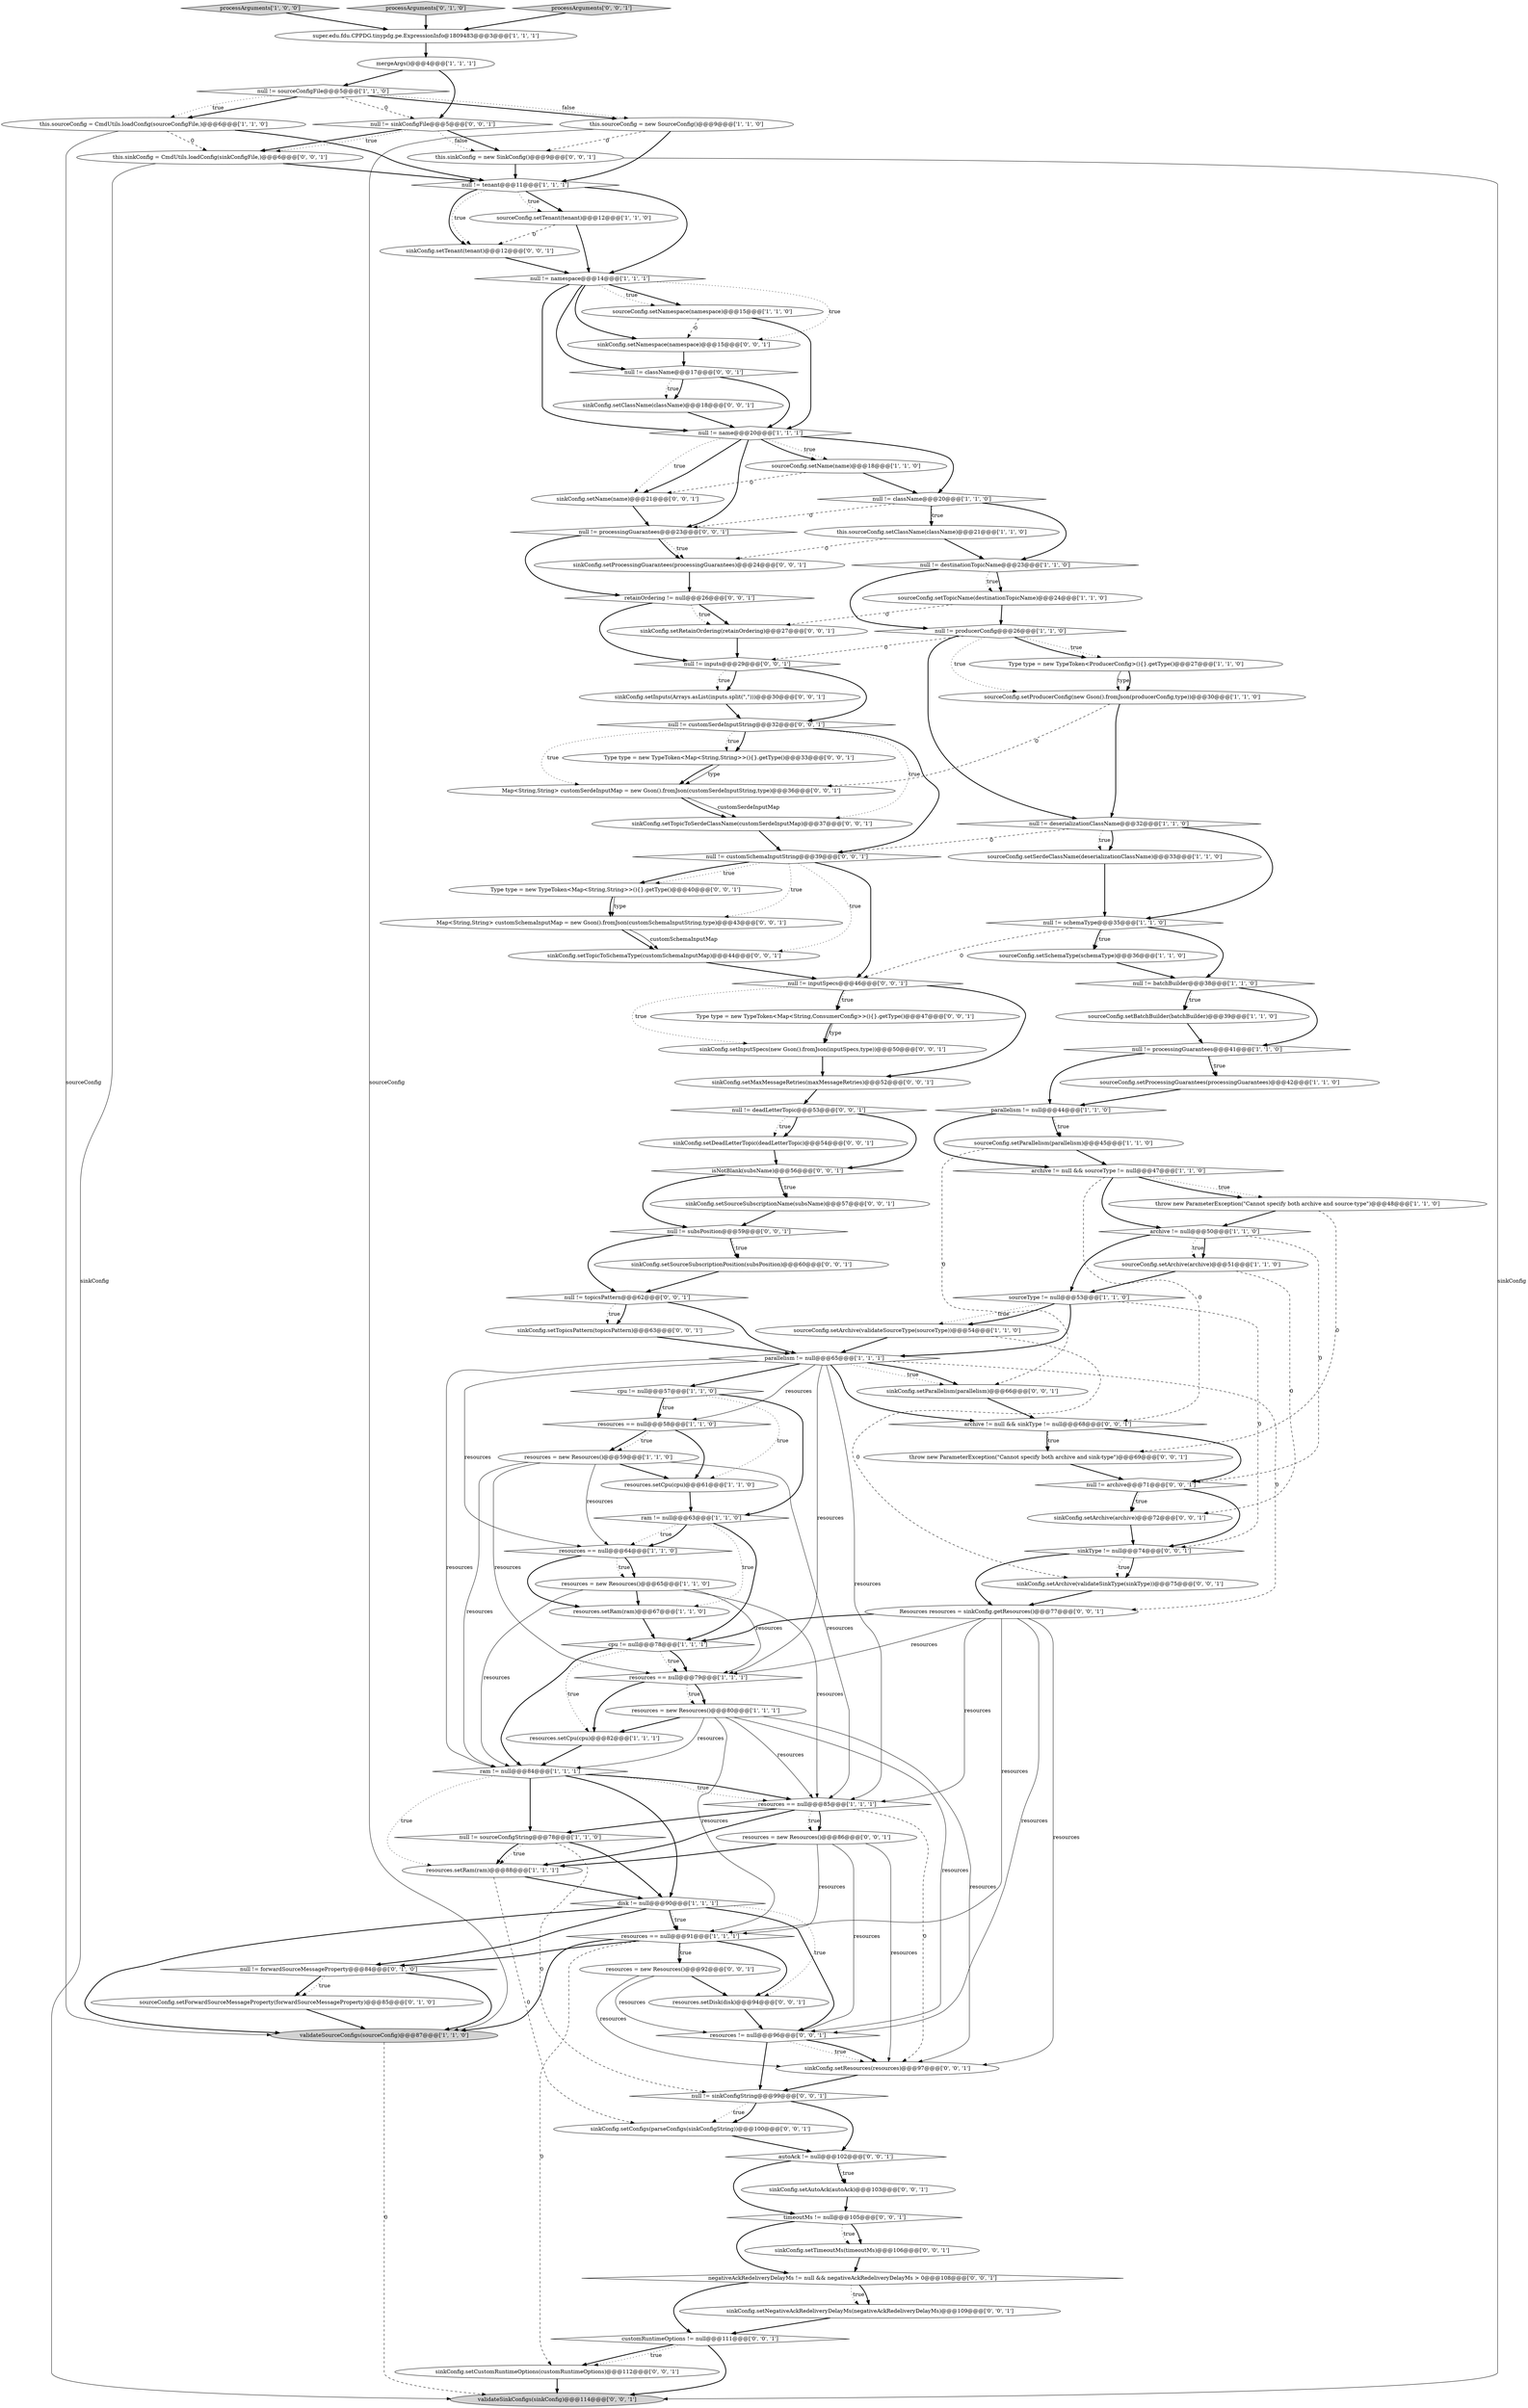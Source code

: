 digraph {
81 [style = filled, label = "null != topicsPattern@@@62@@@['0', '0', '1']", fillcolor = white, shape = diamond image = "AAA0AAABBB3BBB"];
12 [style = filled, label = "null != processingGuarantees@@@41@@@['1', '1', '0']", fillcolor = white, shape = diamond image = "AAA0AAABBB1BBB"];
75 [style = filled, label = "sinkConfig.setResources(resources)@@@97@@@['0', '0', '1']", fillcolor = white, shape = ellipse image = "AAA0AAABBB3BBB"];
48 [style = filled, label = "null != namespace@@@14@@@['1', '1', '1']", fillcolor = white, shape = diamond image = "AAA0AAABBB1BBB"];
54 [style = filled, label = "ram != null@@@63@@@['1', '1', '0']", fillcolor = white, shape = diamond image = "AAA0AAABBB1BBB"];
61 [style = filled, label = "sinkConfig.setTopicToSerdeClassName(customSerdeInputMap)@@@37@@@['0', '0', '1']", fillcolor = white, shape = ellipse image = "AAA0AAABBB3BBB"];
71 [style = filled, label = "this.sinkConfig = CmdUtils.loadConfig(sinkConfigFile,)@@@6@@@['0', '0', '1']", fillcolor = white, shape = ellipse image = "AAA0AAABBB3BBB"];
29 [style = filled, label = "processArguments['1', '0', '0']", fillcolor = lightgray, shape = diamond image = "AAA0AAABBB1BBB"];
50 [style = filled, label = "sourceConfig.setNamespace(namespace)@@@15@@@['1', '1', '0']", fillcolor = white, shape = ellipse image = "AAA0AAABBB1BBB"];
83 [style = filled, label = "null != processingGuarantees@@@23@@@['0', '0', '1']", fillcolor = white, shape = diamond image = "AAA0AAABBB3BBB"];
114 [style = filled, label = "Type type = new TypeToken<Map<String,ConsumerConfig>>(){}.getType()@@@47@@@['0', '0', '1']", fillcolor = white, shape = ellipse image = "AAA0AAABBB3BBB"];
115 [style = filled, label = "customRuntimeOptions != null@@@111@@@['0', '0', '1']", fillcolor = white, shape = diamond image = "AAA0AAABBB3BBB"];
11 [style = filled, label = "disk != null@@@90@@@['1', '1', '1']", fillcolor = white, shape = diamond image = "AAA0AAABBB1BBB"];
10 [style = filled, label = "resources.setRam(ram)@@@88@@@['1', '1', '1']", fillcolor = white, shape = ellipse image = "AAA0AAABBB1BBB"];
108 [style = filled, label = "autoAck != null@@@102@@@['0', '0', '1']", fillcolor = white, shape = diamond image = "AAA0AAABBB3BBB"];
46 [style = filled, label = "parallelism != null@@@65@@@['1', '1', '1']", fillcolor = white, shape = diamond image = "AAA0AAABBB1BBB"];
107 [style = filled, label = "Type type = new TypeToken<Map<String,String>>(){}.getType()@@@33@@@['0', '0', '1']", fillcolor = white, shape = ellipse image = "AAA0AAABBB3BBB"];
60 [style = filled, label = "null != inputSpecs@@@46@@@['0', '0', '1']", fillcolor = white, shape = diamond image = "AAA0AAABBB3BBB"];
30 [style = filled, label = "null != deserializationClassName@@@32@@@['1', '1', '0']", fillcolor = white, shape = diamond image = "AAA0AAABBB1BBB"];
99 [style = filled, label = "sinkConfig.setSourceSubscriptionPosition(subsPosition)@@@60@@@['0', '0', '1']", fillcolor = white, shape = ellipse image = "AAA0AAABBB3BBB"];
57 [style = filled, label = "processArguments['0', '1', '0']", fillcolor = lightgray, shape = diamond image = "AAA0AAABBB2BBB"];
43 [style = filled, label = "resources.setCpu(cpu)@@@82@@@['1', '1', '1']", fillcolor = white, shape = ellipse image = "AAA0AAABBB1BBB"];
111 [style = filled, label = "sinkConfig.setParallelism(parallelism)@@@66@@@['0', '0', '1']", fillcolor = white, shape = ellipse image = "AAA0AAABBB3BBB"];
37 [style = filled, label = "this.sourceConfig = new SourceConfig()@@@9@@@['1', '1', '0']", fillcolor = white, shape = ellipse image = "AAA0AAABBB1BBB"];
13 [style = filled, label = "sourceConfig.setParallelism(parallelism)@@@45@@@['1', '1', '0']", fillcolor = white, shape = ellipse image = "AAA0AAABBB1BBB"];
5 [style = filled, label = "cpu != null@@@57@@@['1', '1', '0']", fillcolor = white, shape = diamond image = "AAA0AAABBB1BBB"];
44 [style = filled, label = "null != batchBuilder@@@38@@@['1', '1', '0']", fillcolor = white, shape = diamond image = "AAA0AAABBB1BBB"];
24 [style = filled, label = "null != destinationTopicName@@@23@@@['1', '1', '0']", fillcolor = white, shape = diamond image = "AAA0AAABBB1BBB"];
26 [style = filled, label = "super.edu.fdu.CPPDG.tinypdg.pe.ExpressionInfo@1809483@@@3@@@['1', '1', '1']", fillcolor = white, shape = ellipse image = "AAA0AAABBB1BBB"];
8 [style = filled, label = "null != sourceConfigFile@@@5@@@['1', '1', '0']", fillcolor = white, shape = diamond image = "AAA0AAABBB1BBB"];
102 [style = filled, label = "throw new ParameterException(\"Cannot specify both archive and sink-type\")@@@69@@@['0', '0', '1']", fillcolor = white, shape = ellipse image = "AAA0AAABBB3BBB"];
27 [style = filled, label = "mergeArgs()@@@4@@@['1', '1', '1']", fillcolor = white, shape = ellipse image = "AAA0AAABBB1BBB"];
9 [style = filled, label = "Type type = new TypeToken<ProducerConfig>(){}.getType()@@@27@@@['1', '1', '0']", fillcolor = white, shape = ellipse image = "AAA0AAABBB1BBB"];
47 [style = filled, label = "sourceConfig.setSerdeClassName(deserializationClassName)@@@33@@@['1', '1', '0']", fillcolor = white, shape = ellipse image = "AAA0AAABBB1BBB"];
55 [style = filled, label = "null != forwardSourceMessageProperty@@@84@@@['0', '1', '0']", fillcolor = white, shape = diamond image = "AAA1AAABBB2BBB"];
86 [style = filled, label = "null != customSerdeInputString@@@32@@@['0', '0', '1']", fillcolor = white, shape = diamond image = "AAA0AAABBB3BBB"];
21 [style = filled, label = "sourceConfig.setTenant(tenant)@@@12@@@['1', '1', '0']", fillcolor = white, shape = ellipse image = "AAA0AAABBB1BBB"];
52 [style = filled, label = "validateSourceConfigs(sourceConfig)@@@87@@@['1', '1', '0']", fillcolor = lightgray, shape = ellipse image = "AAA0AAABBB1BBB"];
36 [style = filled, label = "this.sourceConfig.setClassName(className)@@@21@@@['1', '1', '0']", fillcolor = white, shape = ellipse image = "AAA0AAABBB1BBB"];
1 [style = filled, label = "resources.setCpu(cpu)@@@61@@@['1', '1', '0']", fillcolor = white, shape = ellipse image = "AAA0AAABBB1BBB"];
2 [style = filled, label = "archive != null@@@50@@@['1', '1', '0']", fillcolor = white, shape = diamond image = "AAA0AAABBB1BBB"];
93 [style = filled, label = "sinkConfig.setTimeoutMs(timeoutMs)@@@106@@@['0', '0', '1']", fillcolor = white, shape = ellipse image = "AAA0AAABBB3BBB"];
32 [style = filled, label = "resources = new Resources()@@@59@@@['1', '1', '0']", fillcolor = white, shape = ellipse image = "AAA0AAABBB1BBB"];
103 [style = filled, label = "timeoutMs != null@@@105@@@['0', '0', '1']", fillcolor = white, shape = diamond image = "AAA0AAABBB3BBB"];
82 [style = filled, label = "resources = new Resources()@@@92@@@['0', '0', '1']", fillcolor = white, shape = ellipse image = "AAA0AAABBB3BBB"];
17 [style = filled, label = "sourceConfig.setSchemaType(schemaType)@@@36@@@['1', '1', '0']", fillcolor = white, shape = ellipse image = "AAA0AAABBB1BBB"];
51 [style = filled, label = "null != tenant@@@11@@@['1', '1', '1']", fillcolor = white, shape = diamond image = "AAA0AAABBB1BBB"];
6 [style = filled, label = "sourceConfig.setArchive(validateSourceType(sourceType))@@@54@@@['1', '1', '0']", fillcolor = white, shape = ellipse image = "AAA0AAABBB1BBB"];
72 [style = filled, label = "sinkConfig.setName(name)@@@21@@@['0', '0', '1']", fillcolor = white, shape = ellipse image = "AAA0AAABBB3BBB"];
104 [style = filled, label = "isNotBlank(subsName)@@@56@@@['0', '0', '1']", fillcolor = white, shape = diamond image = "AAA0AAABBB3BBB"];
67 [style = filled, label = "sinkConfig.setNamespace(namespace)@@@15@@@['0', '0', '1']", fillcolor = white, shape = ellipse image = "AAA0AAABBB3BBB"];
77 [style = filled, label = "archive != null && sinkType != null@@@68@@@['0', '0', '1']", fillcolor = white, shape = diamond image = "AAA0AAABBB3BBB"];
16 [style = filled, label = "null != name@@@20@@@['1', '1', '1']", fillcolor = white, shape = diamond image = "AAA0AAABBB1BBB"];
79 [style = filled, label = "sinkConfig.setInputSpecs(new Gson().fromJson(inputSpecs,type))@@@50@@@['0', '0', '1']", fillcolor = white, shape = ellipse image = "AAA0AAABBB3BBB"];
113 [style = filled, label = "null != className@@@17@@@['0', '0', '1']", fillcolor = white, shape = diamond image = "AAA0AAABBB3BBB"];
39 [style = filled, label = "resources == null@@@79@@@['1', '1', '1']", fillcolor = white, shape = diamond image = "AAA0AAABBB1BBB"];
34 [style = filled, label = "ram != null@@@84@@@['1', '1', '1']", fillcolor = white, shape = diamond image = "AAA0AAABBB1BBB"];
91 [style = filled, label = "Map<String,String> customSchemaInputMap = new Gson().fromJson(customSchemaInputString,type)@@@43@@@['0', '0', '1']", fillcolor = white, shape = ellipse image = "AAA0AAABBB3BBB"];
49 [style = filled, label = "sourceConfig.setName(name)@@@18@@@['1', '1', '0']", fillcolor = white, shape = ellipse image = "AAA0AAABBB1BBB"];
3 [style = filled, label = "cpu != null@@@78@@@['1', '1', '1']", fillcolor = white, shape = diamond image = "AAA0AAABBB1BBB"];
0 [style = filled, label = "throw new ParameterException(\"Cannot specify both archive and source-type\")@@@48@@@['1', '1', '0']", fillcolor = white, shape = ellipse image = "AAA0AAABBB1BBB"];
94 [style = filled, label = "resources = new Resources()@@@86@@@['0', '0', '1']", fillcolor = white, shape = ellipse image = "AAA0AAABBB3BBB"];
88 [style = filled, label = "sinkConfig.setAutoAck(autoAck)@@@103@@@['0', '0', '1']", fillcolor = white, shape = ellipse image = "AAA0AAABBB3BBB"];
15 [style = filled, label = "null != className@@@20@@@['1', '1', '0']", fillcolor = white, shape = diamond image = "AAA0AAABBB1BBB"];
42 [style = filled, label = "resources = new Resources()@@@65@@@['1', '1', '0']", fillcolor = white, shape = ellipse image = "AAA0AAABBB1BBB"];
18 [style = filled, label = "sourceConfig.setTopicName(destinationTopicName)@@@24@@@['1', '1', '0']", fillcolor = white, shape = ellipse image = "AAA0AAABBB1BBB"];
105 [style = filled, label = "Resources resources = sinkConfig.getResources()@@@77@@@['0', '0', '1']", fillcolor = white, shape = ellipse image = "AAA0AAABBB3BBB"];
106 [style = filled, label = "sinkType != null@@@74@@@['0', '0', '1']", fillcolor = white, shape = diamond image = "AAA0AAABBB3BBB"];
59 [style = filled, label = "validateSinkConfigs(sinkConfig)@@@114@@@['0', '0', '1']", fillcolor = lightgray, shape = ellipse image = "AAA0AAABBB3BBB"];
58 [style = filled, label = "sinkConfig.setTenant(tenant)@@@12@@@['0', '0', '1']", fillcolor = white, shape = ellipse image = "AAA0AAABBB3BBB"];
74 [style = filled, label = "sinkConfig.setTopicToSchemaType(customSchemaInputMap)@@@44@@@['0', '0', '1']", fillcolor = white, shape = ellipse image = "AAA0AAABBB3BBB"];
45 [style = filled, label = "resources.setRam(ram)@@@67@@@['1', '1', '0']", fillcolor = white, shape = ellipse image = "AAA0AAABBB1BBB"];
73 [style = filled, label = "null != customSchemaInputString@@@39@@@['0', '0', '1']", fillcolor = white, shape = diamond image = "AAA0AAABBB3BBB"];
62 [style = filled, label = "retainOrdering != null@@@26@@@['0', '0', '1']", fillcolor = white, shape = diamond image = "AAA0AAABBB3BBB"];
92 [style = filled, label = "sinkConfig.setArchive(archive)@@@72@@@['0', '0', '1']", fillcolor = white, shape = ellipse image = "AAA0AAABBB3BBB"];
14 [style = filled, label = "resources == null@@@64@@@['1', '1', '0']", fillcolor = white, shape = diamond image = "AAA0AAABBB1BBB"];
101 [style = filled, label = "sinkConfig.setClassName(className)@@@18@@@['0', '0', '1']", fillcolor = white, shape = ellipse image = "AAA0AAABBB3BBB"];
63 [style = filled, label = "Type type = new TypeToken<Map<String,String>>(){}.getType()@@@40@@@['0', '0', '1']", fillcolor = white, shape = ellipse image = "AAA0AAABBB3BBB"];
35 [style = filled, label = "null != schemaType@@@35@@@['1', '1', '0']", fillcolor = white, shape = diamond image = "AAA0AAABBB1BBB"];
38 [style = filled, label = "sourceConfig.setBatchBuilder(batchBuilder)@@@39@@@['1', '1', '0']", fillcolor = white, shape = ellipse image = "AAA0AAABBB1BBB"];
98 [style = filled, label = "sinkConfig.setProcessingGuarantees(processingGuarantees)@@@24@@@['0', '0', '1']", fillcolor = white, shape = ellipse image = "AAA0AAABBB3BBB"];
70 [style = filled, label = "null != subsPosition@@@59@@@['0', '0', '1']", fillcolor = white, shape = diamond image = "AAA0AAABBB3BBB"];
78 [style = filled, label = "null != inputs@@@29@@@['0', '0', '1']", fillcolor = white, shape = diamond image = "AAA0AAABBB3BBB"];
20 [style = filled, label = "resources == null@@@91@@@['1', '1', '1']", fillcolor = white, shape = diamond image = "AAA0AAABBB1BBB"];
95 [style = filled, label = "resources.setDisk(disk)@@@94@@@['0', '0', '1']", fillcolor = white, shape = ellipse image = "AAA0AAABBB3BBB"];
109 [style = filled, label = "null != deadLetterTopic@@@53@@@['0', '0', '1']", fillcolor = white, shape = diamond image = "AAA0AAABBB3BBB"];
65 [style = filled, label = "sinkConfig.setRetainOrdering(retainOrdering)@@@27@@@['0', '0', '1']", fillcolor = white, shape = ellipse image = "AAA0AAABBB3BBB"];
7 [style = filled, label = "sourceConfig.setProcessingGuarantees(processingGuarantees)@@@42@@@['1', '1', '0']", fillcolor = white, shape = ellipse image = "AAA0AAABBB1BBB"];
19 [style = filled, label = "null != producerConfig@@@26@@@['1', '1', '0']", fillcolor = white, shape = diamond image = "AAA0AAABBB1BBB"];
90 [style = filled, label = "processArguments['0', '0', '1']", fillcolor = lightgray, shape = diamond image = "AAA0AAABBB3BBB"];
96 [style = filled, label = "negativeAckRedeliveryDelayMs != null && negativeAckRedeliveryDelayMs > 0@@@108@@@['0', '0', '1']", fillcolor = white, shape = diamond image = "AAA0AAABBB3BBB"];
97 [style = filled, label = "sinkConfig.setCustomRuntimeOptions(customRuntimeOptions)@@@112@@@['0', '0', '1']", fillcolor = white, shape = ellipse image = "AAA0AAABBB3BBB"];
41 [style = filled, label = "sourceConfig.setProducerConfig(new Gson().fromJson(producerConfig,type))@@@30@@@['1', '1', '0']", fillcolor = white, shape = ellipse image = "AAA0AAABBB1BBB"];
110 [style = filled, label = "sinkConfig.setArchive(validateSinkType(sinkType))@@@75@@@['0', '0', '1']", fillcolor = white, shape = ellipse image = "AAA0AAABBB3BBB"];
25 [style = filled, label = "parallelism != null@@@44@@@['1', '1', '0']", fillcolor = white, shape = diamond image = "AAA0AAABBB1BBB"];
53 [style = filled, label = "this.sourceConfig = CmdUtils.loadConfig(sourceConfigFile,)@@@6@@@['1', '1', '0']", fillcolor = white, shape = ellipse image = "AAA0AAABBB1BBB"];
84 [style = filled, label = "null != archive@@@71@@@['0', '0', '1']", fillcolor = white, shape = diamond image = "AAA0AAABBB3BBB"];
87 [style = filled, label = "sinkConfig.setNegativeAckRedeliveryDelayMs(negativeAckRedeliveryDelayMs)@@@109@@@['0', '0', '1']", fillcolor = white, shape = ellipse image = "AAA0AAABBB3BBB"];
66 [style = filled, label = "this.sinkConfig = new SinkConfig()@@@9@@@['0', '0', '1']", fillcolor = white, shape = ellipse image = "AAA0AAABBB3BBB"];
68 [style = filled, label = "sinkConfig.setInputs(Arrays.asList(inputs.split(\",\")))@@@30@@@['0', '0', '1']", fillcolor = white, shape = ellipse image = "AAA0AAABBB3BBB"];
28 [style = filled, label = "resources == null@@@58@@@['1', '1', '0']", fillcolor = white, shape = diamond image = "AAA0AAABBB1BBB"];
22 [style = filled, label = "sourceType != null@@@53@@@['1', '1', '0']", fillcolor = white, shape = diamond image = "AAA0AAABBB1BBB"];
40 [style = filled, label = "sourceConfig.setArchive(archive)@@@51@@@['1', '1', '0']", fillcolor = white, shape = ellipse image = "AAA0AAABBB1BBB"];
4 [style = filled, label = "resources = new Resources()@@@80@@@['1', '1', '1']", fillcolor = white, shape = ellipse image = "AAA0AAABBB1BBB"];
69 [style = filled, label = "sinkConfig.setMaxMessageRetries(maxMessageRetries)@@@52@@@['0', '0', '1']", fillcolor = white, shape = ellipse image = "AAA0AAABBB3BBB"];
80 [style = filled, label = "sinkConfig.setTopicsPattern(topicsPattern)@@@63@@@['0', '0', '1']", fillcolor = white, shape = ellipse image = "AAA0AAABBB3BBB"];
64 [style = filled, label = "resources != null@@@96@@@['0', '0', '1']", fillcolor = white, shape = diamond image = "AAA0AAABBB3BBB"];
100 [style = filled, label = "null != sinkConfigFile@@@5@@@['0', '0', '1']", fillcolor = white, shape = diamond image = "AAA0AAABBB3BBB"];
112 [style = filled, label = "sinkConfig.setConfigs(parseConfigs(sinkConfigString))@@@100@@@['0', '0', '1']", fillcolor = white, shape = ellipse image = "AAA0AAABBB3BBB"];
31 [style = filled, label = "null != sourceConfigString@@@78@@@['1', '1', '0']", fillcolor = white, shape = diamond image = "AAA0AAABBB1BBB"];
23 [style = filled, label = "resources == null@@@85@@@['1', '1', '1']", fillcolor = white, shape = diamond image = "AAA0AAABBB1BBB"];
85 [style = filled, label = "sinkConfig.setDeadLetterTopic(deadLetterTopic)@@@54@@@['0', '0', '1']", fillcolor = white, shape = ellipse image = "AAA0AAABBB3BBB"];
89 [style = filled, label = "sinkConfig.setSourceSubscriptionName(subsName)@@@57@@@['0', '0', '1']", fillcolor = white, shape = ellipse image = "AAA0AAABBB3BBB"];
56 [style = filled, label = "sourceConfig.setForwardSourceMessageProperty(forwardSourceMessageProperty)@@@85@@@['0', '1', '0']", fillcolor = white, shape = ellipse image = "AAA1AAABBB2BBB"];
116 [style = filled, label = "null != sinkConfigString@@@99@@@['0', '0', '1']", fillcolor = white, shape = diamond image = "AAA0AAABBB3BBB"];
76 [style = filled, label = "Map<String,String> customSerdeInputMap = new Gson().fromJson(customSerdeInputString,type)@@@36@@@['0', '0', '1']", fillcolor = white, shape = ellipse image = "AAA0AAABBB3BBB"];
33 [style = filled, label = "archive != null && sourceType != null@@@47@@@['1', '1', '0']", fillcolor = white, shape = diamond image = "AAA0AAABBB1BBB"];
51->48 [style = bold, label=""];
87->115 [style = bold, label=""];
50->67 [style = dashed, label="0"];
49->15 [style = bold, label=""];
12->25 [style = bold, label=""];
84->106 [style = bold, label=""];
79->69 [style = bold, label=""];
41->76 [style = dashed, label="0"];
105->23 [style = solid, label="resources"];
37->51 [style = bold, label=""];
75->116 [style = bold, label=""];
83->98 [style = dotted, label="true"];
11->55 [style = bold, label=""];
62->65 [style = dotted, label="true"];
2->84 [style = dashed, label="0"];
23->10 [style = bold, label=""];
51->58 [style = dotted, label="true"];
46->111 [style = dotted, label="true"];
109->85 [style = dotted, label="true"];
85->104 [style = bold, label=""];
42->34 [style = solid, label="resources"];
34->23 [style = bold, label=""];
71->51 [style = bold, label=""];
70->81 [style = bold, label=""];
77->102 [style = dotted, label="true"];
27->100 [style = bold, label=""];
111->77 [style = bold, label=""];
10->11 [style = bold, label=""];
86->107 [style = bold, label=""];
5->54 [style = bold, label=""];
115->97 [style = bold, label=""];
11->52 [style = bold, label=""];
31->10 [style = dotted, label="true"];
98->62 [style = bold, label=""];
31->116 [style = dashed, label="0"];
51->21 [style = bold, label=""];
56->52 [style = bold, label=""];
23->94 [style = dotted, label="true"];
116->108 [style = bold, label=""];
106->110 [style = dotted, label="true"];
42->23 [style = solid, label="resources"];
4->23 [style = solid, label="resources"];
28->1 [style = bold, label=""];
25->13 [style = dotted, label="true"];
10->112 [style = dashed, label="0"];
16->72 [style = dotted, label="true"];
68->86 [style = bold, label=""];
73->91 [style = dotted, label="true"];
25->13 [style = bold, label=""];
11->64 [style = bold, label=""];
22->6 [style = dotted, label="true"];
104->89 [style = bold, label=""];
34->23 [style = dotted, label="true"];
60->69 [style = bold, label=""];
37->52 [style = solid, label="sourceConfig"];
9->41 [style = solid, label="type"];
72->83 [style = bold, label=""];
20->52 [style = bold, label=""];
60->114 [style = bold, label=""];
70->99 [style = bold, label=""];
36->24 [style = bold, label=""];
50->16 [style = bold, label=""];
63->91 [style = bold, label=""];
66->59 [style = solid, label="sinkConfig"];
51->58 [style = bold, label=""];
30->35 [style = bold, label=""];
5->28 [style = bold, label=""];
73->60 [style = bold, label=""];
54->14 [style = dotted, label="true"];
46->5 [style = bold, label=""];
54->14 [style = bold, label=""];
35->17 [style = dotted, label="true"];
51->21 [style = dotted, label="true"];
86->61 [style = dotted, label="true"];
74->60 [style = bold, label=""];
60->79 [style = dotted, label="true"];
108->88 [style = bold, label=""];
3->39 [style = dotted, label="true"];
108->88 [style = dotted, label="true"];
62->65 [style = bold, label=""];
96->115 [style = bold, label=""];
12->7 [style = dotted, label="true"];
4->20 [style = solid, label="resources"];
82->75 [style = solid, label="resources"];
115->97 [style = dotted, label="true"];
23->75 [style = dashed, label="0"];
97->59 [style = bold, label=""];
104->89 [style = dotted, label="true"];
11->20 [style = bold, label=""];
114->79 [style = bold, label=""];
35->17 [style = bold, label=""];
39->4 [style = dotted, label="true"];
41->30 [style = bold, label=""];
55->56 [style = bold, label=""];
112->108 [style = bold, label=""];
48->67 [style = dotted, label="true"];
70->99 [style = dotted, label="true"];
37->66 [style = dashed, label="0"];
113->16 [style = bold, label=""];
48->50 [style = bold, label=""];
20->95 [style = bold, label=""];
28->32 [style = bold, label=""];
105->75 [style = solid, label="resources"];
21->58 [style = dashed, label="0"];
73->74 [style = dotted, label="true"];
104->70 [style = bold, label=""];
8->37 [style = bold, label=""];
46->23 [style = solid, label="resources"];
25->33 [style = bold, label=""];
14->45 [style = bold, label=""];
15->83 [style = dashed, label="0"];
100->66 [style = bold, label=""];
116->112 [style = dotted, label="true"];
6->110 [style = dashed, label="0"];
11->95 [style = dotted, label="true"];
16->72 [style = bold, label=""];
53->52 [style = solid, label="sourceConfig"];
96->87 [style = dotted, label="true"];
32->1 [style = bold, label=""];
107->76 [style = solid, label="type"];
33->2 [style = bold, label=""];
116->112 [style = bold, label=""];
53->51 [style = bold, label=""];
27->8 [style = bold, label=""];
69->109 [style = bold, label=""];
54->45 [style = dotted, label="true"];
81->80 [style = bold, label=""];
81->80 [style = dotted, label="true"];
46->39 [style = solid, label="resources"];
46->34 [style = solid, label="resources"];
20->97 [style = dashed, label="0"];
34->10 [style = dotted, label="true"];
100->71 [style = bold, label=""];
95->64 [style = bold, label=""];
65->78 [style = bold, label=""];
15->36 [style = bold, label=""];
83->98 [style = bold, label=""];
1->54 [style = bold, label=""];
21->48 [style = bold, label=""];
76->61 [style = bold, label=""];
61->73 [style = bold, label=""];
100->66 [style = dotted, label="false"];
22->106 [style = dashed, label="0"];
42->39 [style = solid, label="resources"];
115->59 [style = bold, label=""];
33->0 [style = dotted, label="true"];
114->79 [style = solid, label="type"];
55->52 [style = bold, label=""];
8->53 [style = bold, label=""];
58->48 [style = bold, label=""];
91->74 [style = bold, label=""];
0->102 [style = dashed, label="0"];
46->105 [style = dashed, label="0"];
92->106 [style = bold, label=""];
73->63 [style = dotted, label="true"];
106->105 [style = bold, label=""];
5->28 [style = dotted, label="true"];
86->76 [style = dotted, label="true"];
30->47 [style = bold, label=""];
48->50 [style = dotted, label="true"];
82->64 [style = solid, label="resources"];
33->77 [style = dashed, label="0"];
31->11 [style = bold, label=""];
78->68 [style = bold, label=""];
105->39 [style = solid, label="resources"];
36->98 [style = dashed, label="0"];
67->113 [style = bold, label=""];
100->71 [style = dotted, label="true"];
22->6 [style = bold, label=""];
102->84 [style = bold, label=""];
57->26 [style = bold, label=""];
46->14 [style = solid, label="resources"];
48->113 [style = bold, label=""];
3->43 [style = dotted, label="true"];
39->43 [style = bold, label=""];
73->63 [style = bold, label=""];
16->49 [style = dotted, label="true"];
96->87 [style = bold, label=""];
108->103 [style = bold, label=""];
15->24 [style = bold, label=""];
19->9 [style = dotted, label="true"];
105->64 [style = solid, label="resources"];
54->3 [style = bold, label=""];
66->51 [style = bold, label=""];
91->74 [style = solid, label="customSchemaInputMap"];
47->35 [style = bold, label=""];
105->3 [style = bold, label=""];
64->75 [style = dotted, label="true"];
76->61 [style = solid, label="customSerdeInputMap"];
16->49 [style = bold, label=""];
23->31 [style = bold, label=""];
71->59 [style = solid, label="sinkConfig"];
81->46 [style = bold, label=""];
35->44 [style = bold, label=""];
46->111 [style = bold, label=""];
17->44 [style = bold, label=""];
64->75 [style = bold, label=""];
48->16 [style = bold, label=""];
48->67 [style = bold, label=""];
32->39 [style = solid, label="resources"];
30->73 [style = dashed, label="0"];
34->31 [style = bold, label=""];
32->23 [style = solid, label="resources"];
8->37 [style = dotted, label="false"];
77->84 [style = bold, label=""];
7->25 [style = bold, label=""];
82->95 [style = bold, label=""];
15->36 [style = dotted, label="true"];
11->20 [style = dotted, label="true"];
101->16 [style = bold, label=""];
94->64 [style = solid, label="resources"];
19->41 [style = dotted, label="true"];
24->19 [style = bold, label=""];
94->75 [style = solid, label="resources"];
32->14 [style = solid, label="resources"];
39->4 [style = bold, label=""];
107->76 [style = bold, label=""];
105->20 [style = solid, label="resources"];
16->83 [style = bold, label=""];
8->53 [style = dotted, label="true"];
53->71 [style = dashed, label="0"];
9->41 [style = bold, label=""];
20->82 [style = bold, label=""];
14->42 [style = dotted, label="true"];
24->18 [style = dotted, label="true"];
44->38 [style = dotted, label="true"];
2->40 [style = dotted, label="true"];
42->45 [style = bold, label=""];
106->110 [style = bold, label=""];
12->7 [style = bold, label=""];
44->12 [style = bold, label=""];
89->70 [style = bold, label=""];
64->116 [style = bold, label=""];
78->68 [style = dotted, label="true"];
94->10 [style = bold, label=""];
19->9 [style = bold, label=""];
46->77 [style = bold, label=""];
52->59 [style = dashed, label="0"];
24->18 [style = bold, label=""];
19->30 [style = bold, label=""];
31->10 [style = bold, label=""];
14->42 [style = bold, label=""];
55->56 [style = dotted, label="true"];
23->94 [style = bold, label=""];
4->34 [style = solid, label="resources"];
109->104 [style = bold, label=""];
40->22 [style = bold, label=""];
103->96 [style = bold, label=""];
90->26 [style = bold, label=""];
110->105 [style = bold, label=""];
113->101 [style = dotted, label="true"];
109->85 [style = bold, label=""];
34->11 [style = bold, label=""];
16->15 [style = bold, label=""];
13->33 [style = bold, label=""];
63->91 [style = solid, label="type"];
40->92 [style = dashed, label="0"];
22->46 [style = bold, label=""];
80->46 [style = bold, label=""];
26->27 [style = bold, label=""];
38->12 [style = bold, label=""];
45->3 [style = bold, label=""];
20->82 [style = dotted, label="true"];
32->34 [style = solid, label="resources"];
43->34 [style = bold, label=""];
44->38 [style = bold, label=""];
86->73 [style = bold, label=""];
4->75 [style = solid, label="resources"];
8->100 [style = dashed, label="0"];
13->111 [style = dashed, label="0"];
30->47 [style = dotted, label="true"];
18->65 [style = dashed, label="0"];
62->78 [style = bold, label=""];
18->19 [style = bold, label=""];
46->28 [style = solid, label="resources"];
99->81 [style = bold, label=""];
2->22 [style = bold, label=""];
86->107 [style = dotted, label="true"];
84->92 [style = dotted, label="true"];
83->62 [style = bold, label=""];
2->40 [style = bold, label=""];
113->101 [style = bold, label=""];
6->46 [style = bold, label=""];
4->64 [style = solid, label="resources"];
93->96 [style = bold, label=""];
19->78 [style = dashed, label="0"];
94->20 [style = solid, label="resources"];
4->43 [style = bold, label=""];
84->92 [style = bold, label=""];
78->86 [style = bold, label=""];
49->72 [style = dashed, label="0"];
5->1 [style = dotted, label="true"];
35->60 [style = dashed, label="0"];
20->55 [style = bold, label=""];
0->2 [style = bold, label=""];
77->102 [style = bold, label=""];
103->93 [style = bold, label=""];
28->32 [style = dotted, label="true"];
88->103 [style = bold, label=""];
33->0 [style = bold, label=""];
3->34 [style = bold, label=""];
60->114 [style = dotted, label="true"];
3->39 [style = bold, label=""];
29->26 [style = bold, label=""];
103->93 [style = dotted, label="true"];
}
